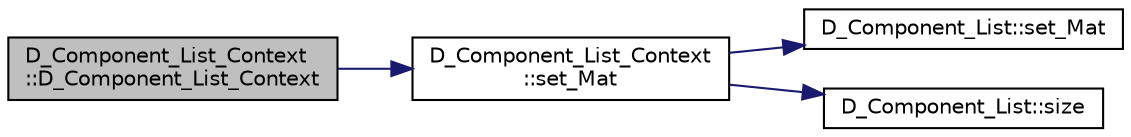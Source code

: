 digraph "D_Component_List_Context::D_Component_List_Context"
{
 // LATEX_PDF_SIZE
  edge [fontname="Helvetica",fontsize="10",labelfontname="Helvetica",labelfontsize="10"];
  node [fontname="Helvetica",fontsize="10",shape=record];
  rankdir="LR";
  Node1 [label="D_Component_List_Context\l::D_Component_List_Context",height=0.2,width=0.4,color="black", fillcolor="grey75", style="filled", fontcolor="black",tooltip=" "];
  Node1 -> Node2 [color="midnightblue",fontsize="10",style="solid"];
  Node2 [label="D_Component_List_Context\l::set_Mat",height=0.2,width=0.4,color="black", fillcolor="white", style="filled",URL="$class_d___component___list___context.html#a4d54b3e813aa6cc5686cca65b7fed6ca",tooltip=" "];
  Node2 -> Node3 [color="midnightblue",fontsize="10",style="solid"];
  Node3 [label="D_Component_List::set_Mat",height=0.2,width=0.4,color="black", fillcolor="white", style="filled",URL="$class_d___component___list.html#ae6c31cc0df881423def2950e72306c29",tooltip=" "];
  Node2 -> Node4 [color="midnightblue",fontsize="10",style="solid"];
  Node4 [label="D_Component_List::size",height=0.2,width=0.4,color="black", fillcolor="white", style="filled",URL="$class_d___component___list.html#a39d1b2ce304399503e229f83e3f4e6f4",tooltip=" "];
}
